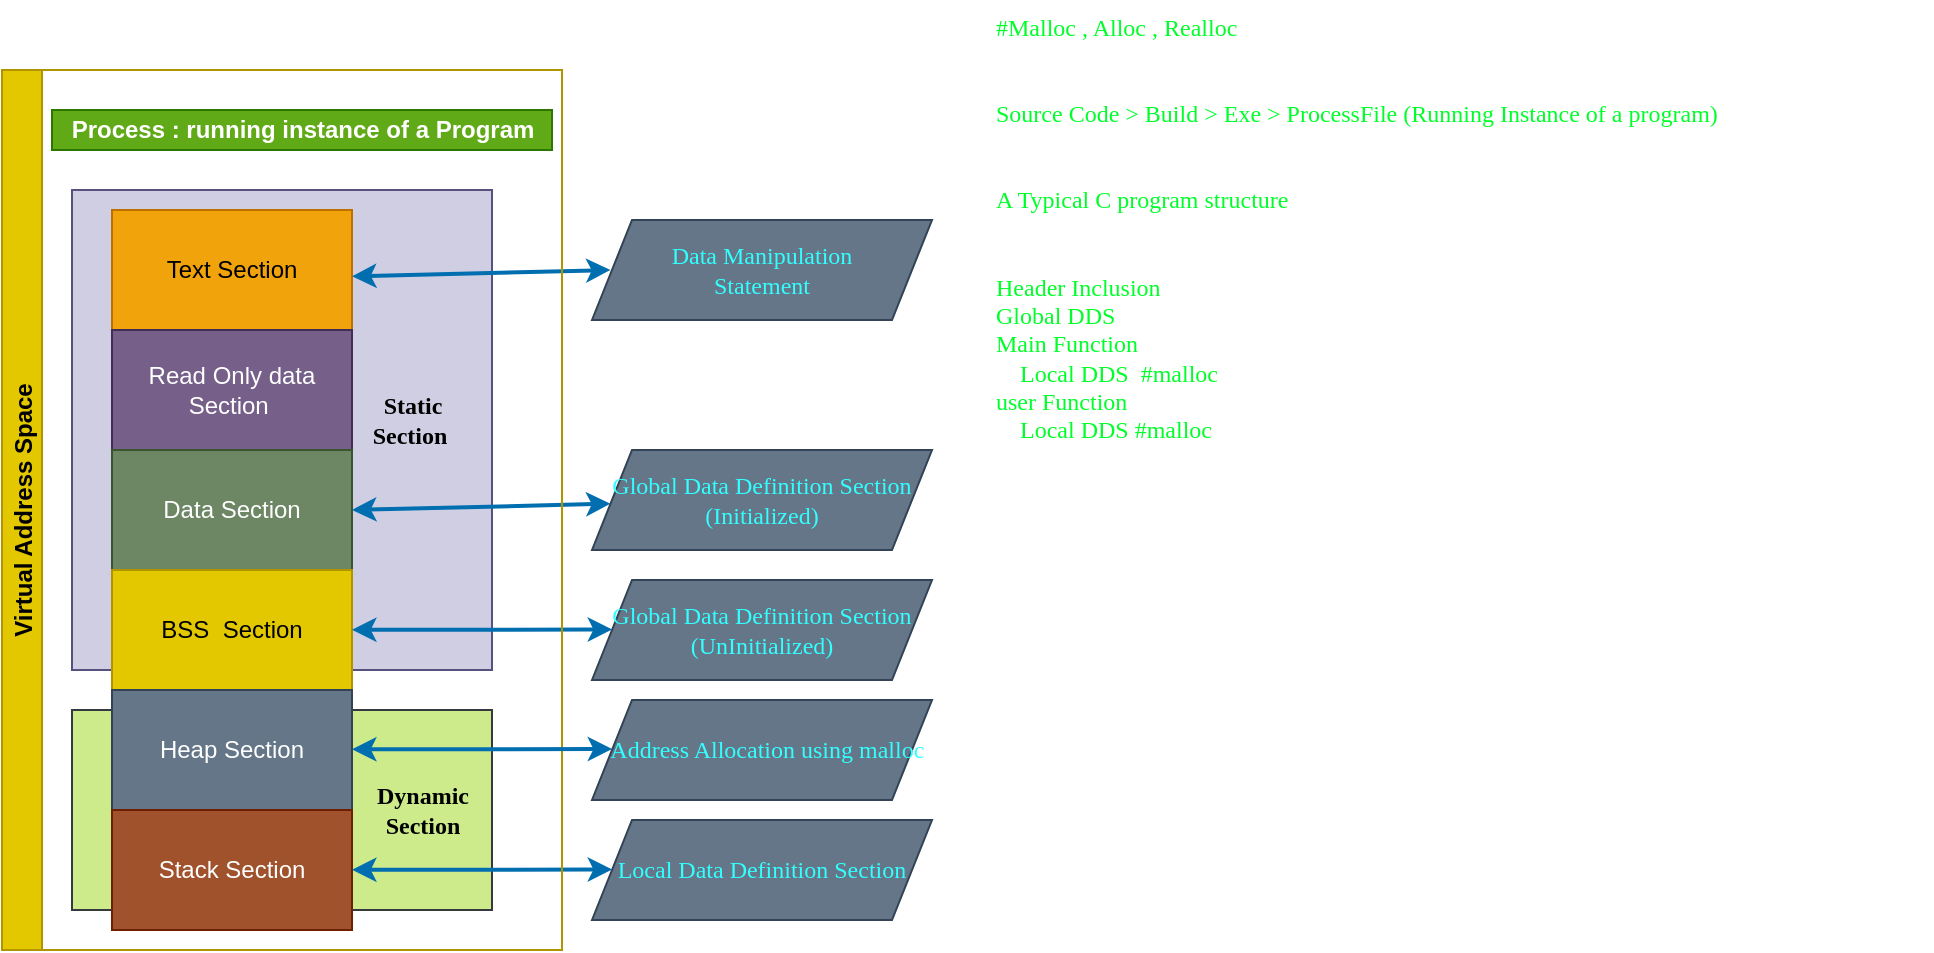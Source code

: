 <mxfile>
    <diagram id="V4fCB7lsNPCElXHKFE8K" name="Page-1">
        <mxGraphModel dx="1164" dy="468" grid="1" gridSize="10" guides="1" tooltips="1" connect="1" arrows="1" fold="1" page="1" pageScale="1" pageWidth="850" pageHeight="1100" math="0" shadow="0">
            <root>
                <mxCell id="0"/>
                <mxCell id="1" parent="0"/>
                <mxCell id="12" value="" style="rounded=0;whiteSpace=wrap;html=1;fontFamily=Verdana;fillColor=#cdeb8b;strokeColor=#36393d;" parent="1" vertex="1">
                    <mxGeometry x="60" y="360" width="210" height="100" as="geometry"/>
                </mxCell>
                <mxCell id="11" value="" style="rounded=0;whiteSpace=wrap;html=1;fontFamily=Verdana;fillColor=#d0cee2;strokeColor=#56517e;" parent="1" vertex="1">
                    <mxGeometry x="60" y="100" width="210" height="240" as="geometry"/>
                </mxCell>
                <mxCell id="2" value="Text Section" style="rounded=0;whiteSpace=wrap;html=1;fillColor=#f0a30a;fontColor=#000000;strokeColor=#BD7000;" parent="1" vertex="1">
                    <mxGeometry x="80" y="110" width="120" height="60" as="geometry"/>
                </mxCell>
                <mxCell id="3" value="Read Only data Section&amp;nbsp;" style="rounded=0;whiteSpace=wrap;html=1;fillColor=#76608a;fontColor=#ffffff;strokeColor=#432D57;" parent="1" vertex="1">
                    <mxGeometry x="80" y="170" width="120" height="60" as="geometry"/>
                </mxCell>
                <mxCell id="4" value="Data Section&lt;br&gt;" style="rounded=0;whiteSpace=wrap;html=1;fillColor=#6d8764;fontColor=#ffffff;strokeColor=#3A5431;" parent="1" vertex="1">
                    <mxGeometry x="80" y="230" width="120" height="60" as="geometry"/>
                </mxCell>
                <mxCell id="5" value="BSS&amp;nbsp;&amp;nbsp;Section" style="rounded=0;whiteSpace=wrap;html=1;fillColor=#e3c800;fontColor=#000000;strokeColor=#B09500;" parent="1" vertex="1">
                    <mxGeometry x="80" y="290" width="120" height="60" as="geometry"/>
                </mxCell>
                <mxCell id="6" value="Heap&amp;nbsp;Section" style="rounded=0;whiteSpace=wrap;html=1;fillColor=#647687;strokeColor=#314354;fontColor=#ffffff;" parent="1" vertex="1">
                    <mxGeometry x="80" y="350" width="120" height="60" as="geometry"/>
                </mxCell>
                <mxCell id="7" value="Stack Section" style="rounded=0;whiteSpace=wrap;html=1;fillColor=#a0522d;fontColor=#ffffff;strokeColor=#6D1F00;" parent="1" vertex="1">
                    <mxGeometry x="80" y="410" width="120" height="60" as="geometry"/>
                </mxCell>
                <mxCell id="9" value="#Malloc , Alloc , Realloc&lt;br&gt;&lt;br&gt;&lt;br&gt;Source Code &amp;gt; Build &amp;gt; Exe &amp;gt; ProcessFile (Running Instance of a program)&lt;br&gt;&lt;br&gt;&lt;br&gt;A Typical C program structure&amp;nbsp;&lt;br&gt;&lt;br&gt;&lt;br&gt;Header Inclusion&lt;br&gt;Global DDS&amp;nbsp;&lt;br&gt;Main Function&amp;nbsp;&lt;br&gt;&amp;nbsp; &amp;nbsp; Local DDS&amp;nbsp; #malloc&lt;br&gt;user Function&lt;br&gt;&amp;nbsp; &amp;nbsp; Local DDS #malloc&amp;nbsp;&amp;nbsp;" style="text;whiteSpace=wrap;html=1;fontFamily=Verdana;fontStyle=0;fontColor=#00FF2A;" parent="1" vertex="1">
                    <mxGeometry x="520" y="5" width="470" height="230" as="geometry"/>
                </mxCell>
                <mxCell id="13" value="&lt;font color=&quot;#000000&quot;&gt;&lt;b&gt;Static &lt;br&gt;Section&amp;nbsp;&lt;/b&gt;&lt;/font&gt;" style="text;html=1;resizable=0;autosize=1;align=center;verticalAlign=middle;points=[];fillColor=none;strokeColor=none;rounded=0;fontFamily=Verdana;fontColor=#00FF2A;" parent="1" vertex="1">
                    <mxGeometry x="195" y="200" width="70" height="30" as="geometry"/>
                </mxCell>
                <mxCell id="14" value="Dynamic&lt;br&gt;Section" style="text;html=1;resizable=0;autosize=1;align=center;verticalAlign=middle;points=[];fillColor=none;strokeColor=none;rounded=0;fontFamily=Verdana;fontColor=#000000;fontStyle=1" parent="1" vertex="1">
                    <mxGeometry x="200" y="395" width="70" height="30" as="geometry"/>
                </mxCell>
                <mxCell id="15" value="&lt;font color=&quot;#33ffff&quot;&gt;Global Data Definition Section (Initialized)&lt;/font&gt;" style="shape=parallelogram;perimeter=parallelogramPerimeter;whiteSpace=wrap;html=1;fixedSize=1;fontFamily=Verdana;fontColor=#ffffff;fillColor=#647687;strokeColor=#314354;" parent="1" vertex="1">
                    <mxGeometry x="320" y="230" width="170" height="50" as="geometry"/>
                </mxCell>
                <mxCell id="16" value="&lt;font color=&quot;#33ffff&quot;&gt;Global Data Definition Section (UnInitialized)&lt;/font&gt;" style="shape=parallelogram;perimeter=parallelogramPerimeter;whiteSpace=wrap;html=1;fixedSize=1;fontFamily=Verdana;fontColor=#ffffff;fillColor=#647687;strokeColor=#314354;" parent="1" vertex="1">
                    <mxGeometry x="320" y="295" width="170" height="50" as="geometry"/>
                </mxCell>
                <mxCell id="19" value="" style="endArrow=classic;startArrow=classic;html=1;fontFamily=Verdana;fontColor=#FF0000;fillColor=#1ba1e2;strokeColor=#006EAF;strokeWidth=2;exitX=1;exitY=0.5;exitDx=0;exitDy=0;" parent="1" source="4" target="15" edge="1">
                    <mxGeometry width="50" height="50" relative="1" as="geometry">
                        <mxPoint x="220" y="259.5" as="sourcePoint"/>
                        <mxPoint x="285" y="259.5" as="targetPoint"/>
                    </mxGeometry>
                </mxCell>
                <mxCell id="21" value="" style="endArrow=classic;startArrow=classic;html=1;fontFamily=Verdana;fontColor=#FF0000;fillColor=#1ba1e2;strokeColor=#006EAF;strokeWidth=2;" parent="1" source="5" edge="1">
                    <mxGeometry width="50" height="50" relative="1" as="geometry">
                        <mxPoint x="240" y="319.5" as="sourcePoint"/>
                        <mxPoint x="330.091" y="319.773" as="targetPoint"/>
                    </mxGeometry>
                </mxCell>
                <mxCell id="22" value="&lt;font color=&quot;#33ffff&quot;&gt;Local Data Definition Section&lt;/font&gt;" style="shape=parallelogram;perimeter=parallelogramPerimeter;whiteSpace=wrap;html=1;fixedSize=1;fontFamily=Verdana;fontColor=#ffffff;fillColor=#647687;strokeColor=#314354;" parent="1" vertex="1">
                    <mxGeometry x="320" y="415" width="170" height="50" as="geometry"/>
                </mxCell>
                <mxCell id="23" value="" style="endArrow=classic;startArrow=classic;html=1;fontFamily=Verdana;fontColor=#FF0000;fillColor=#1ba1e2;strokeColor=#006EAF;strokeWidth=2;" parent="1" source="7" edge="1">
                    <mxGeometry width="50" height="50" relative="1" as="geometry">
                        <mxPoint x="240.0" y="439.5" as="sourcePoint"/>
                        <mxPoint x="330.091" y="439.773" as="targetPoint"/>
                    </mxGeometry>
                </mxCell>
                <mxCell id="25" value="&lt;font color=&quot;#33ffff&quot;&gt;Data Manipulation&lt;br&gt;Statement&lt;br&gt;&lt;/font&gt;" style="shape=parallelogram;perimeter=parallelogramPerimeter;whiteSpace=wrap;html=1;fixedSize=1;fontFamily=Verdana;fontColor=#ffffff;fillColor=#647687;strokeColor=#314354;" parent="1" vertex="1">
                    <mxGeometry x="320" y="115" width="170" height="50" as="geometry"/>
                </mxCell>
                <mxCell id="26" value="" style="endArrow=classic;startArrow=classic;html=1;fontFamily=Verdana;fontColor=#FF0000;fillColor=#1ba1e2;strokeColor=#006EAF;strokeWidth=2;exitX=1;exitY=0.5;exitDx=0;exitDy=0;" parent="1" edge="1">
                    <mxGeometry width="50" height="50" relative="1" as="geometry">
                        <mxPoint x="200" y="143.15" as="sourcePoint"/>
                        <mxPoint x="329.261" y="139.997" as="targetPoint"/>
                    </mxGeometry>
                </mxCell>
                <mxCell id="27" value="Virtual Address Space" style="swimlane;horizontal=0;fillColor=#e3c800;fontColor=#000000;strokeColor=#B09500;startSize=20;" vertex="1" parent="1">
                    <mxGeometry x="25" y="40" width="280" height="440" as="geometry"/>
                </mxCell>
                <mxCell id="8" value="&lt;b&gt;Process : running instance of a Program&lt;/b&gt;" style="text;html=1;resizable=0;autosize=1;align=center;verticalAlign=middle;points=[];fillColor=#60a917;strokeColor=#2D7600;rounded=0;fontColor=#ffffff;" parent="27" vertex="1">
                    <mxGeometry x="25" y="20" width="250" height="20" as="geometry"/>
                </mxCell>
                <mxCell id="29" value="" style="endArrow=classic;startArrow=classic;html=1;fontFamily=Verdana;fontColor=#FF0000;fillColor=#1ba1e2;strokeColor=#006EAF;strokeWidth=2;" edge="1" parent="27">
                    <mxGeometry width="50" height="50" relative="1" as="geometry">
                        <mxPoint x="175" y="339.658" as="sourcePoint"/>
                        <mxPoint x="305.091" y="339.503" as="targetPoint"/>
                    </mxGeometry>
                </mxCell>
                <mxCell id="28" value="&lt;font color=&quot;#33ffff&quot;&gt;&amp;nbsp; Address Allocation using malloc&lt;/font&gt;" style="shape=parallelogram;perimeter=parallelogramPerimeter;whiteSpace=wrap;html=1;fixedSize=1;fontFamily=Verdana;fontColor=#ffffff;fillColor=#647687;strokeColor=#314354;" vertex="1" parent="1">
                    <mxGeometry x="320" y="355" width="170" height="50" as="geometry"/>
                </mxCell>
            </root>
        </mxGraphModel>
    </diagram>
</mxfile>